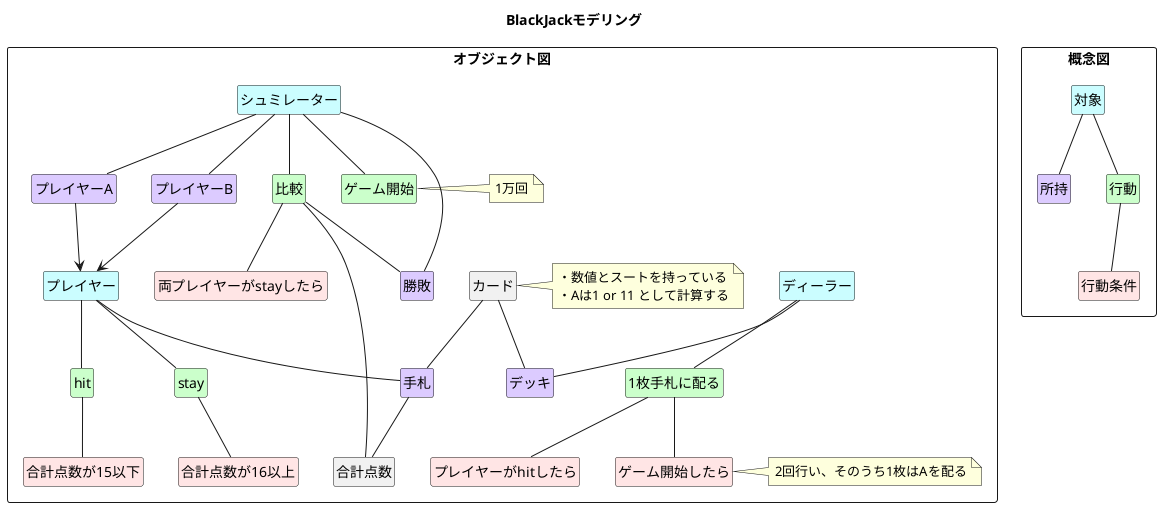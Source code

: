 @startuml
' left to right direction
title BlackJackモデリング

hide empty circle
hide empty members

rectangle 概念図 {
  class 対象 #CBFDFF
  class 所持 #DCCBFF
  class 行動 #CBFFCB
  class 行動条件 #FFE5E5
  対象 -- 所持
  対象 -- 行動
  行動 -- 行動条件
}

rectangle オブジェクト図 {
  class プレイヤー #CBFDFF
  class 手札 #DCCBFF
  class hit #CBFFCB
  class stay #CBFFCB
  class 合計点数が16以上 #FFE5E5
  class 合計点数が15以下 #FFE5E5

  class ディーラー #CBFDFF
  class デッキ #DCCBFF
  class 1枚手札に配る #CBFFCB
  class プレイヤーがhitしたら #FFE5E5
  class ゲーム開始したら #FFE5E5
  note right: 2回行い、そのうち1枚はAを配る

  class シュミレーター #CBFDFF
  class プレイヤーA #DCCBFF
  class プレイヤーB #DCCBFF
  class 勝敗 #DCCBFF
  class ゲーム開始 #CBFFCB
  note right: 1万回
  class 比較 #CBFFCB
  class 両プレイヤーがstayしたら #FFE5E5

  class カード
  note right: ・数値とスートを持っている\n・Aは1 or 11 として計算する

  プレイヤー -- 手札
  プレイヤー -- hit
  プレイヤー -- stay
  hit -- 合計点数が15以下
  stay -- 合計点数が16以上
  手札 -- 合計点数

  カード -- 手札
  カード -- デッキ

  ディーラー -- デッキ
  ディーラー -- 1枚手札に配る
  1枚手札に配る -- プレイヤーがhitしたら
  1枚手札に配る -- ゲーム開始したら

  シュミレーター -- プレイヤーA
  シュミレーター -- プレイヤーB
  シュミレーター -- 勝敗
  プレイヤーA --> プレイヤー
  プレイヤーB --> プレイヤー
  シュミレーター -- ゲーム開始
  シュミレーター -- 比較
  比較 -- 両プレイヤーがstayしたら
  比較 -- 勝敗
  比較 -- 合計点数
}

@enduml
